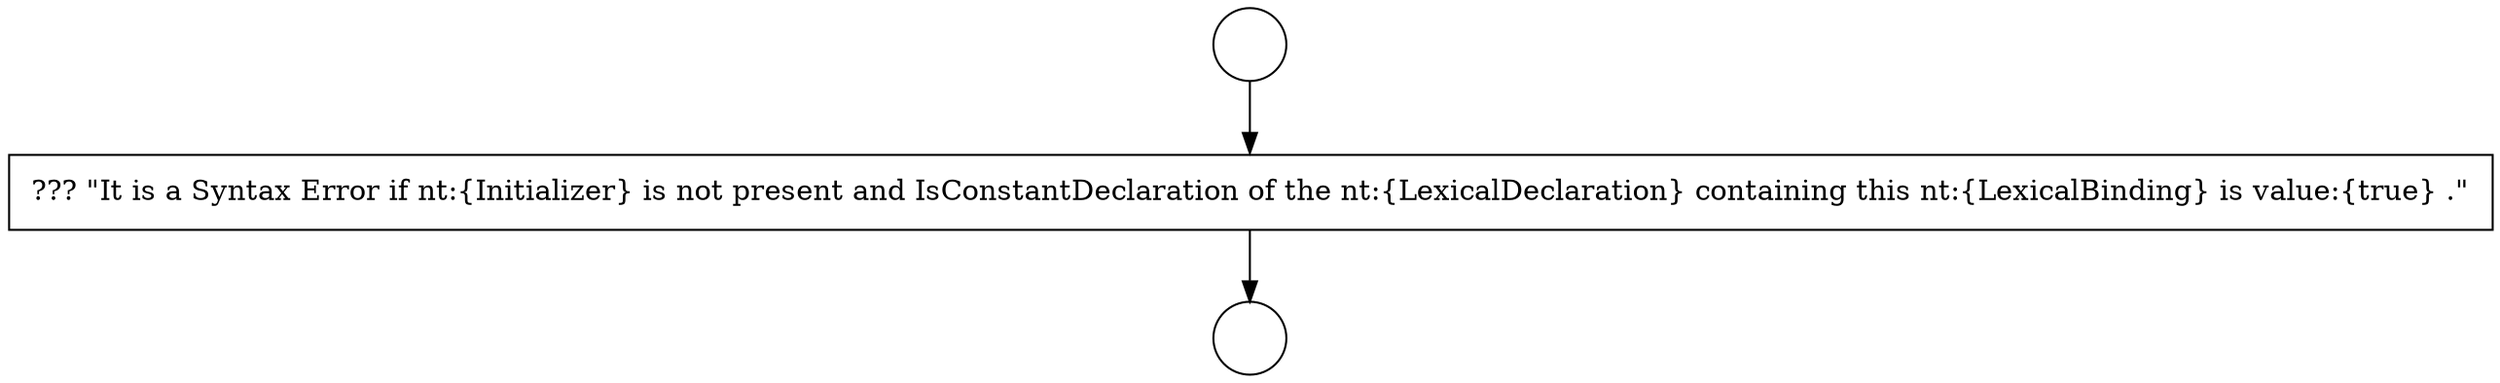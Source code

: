 digraph {
  node19932 [shape=circle label=" " color="black" fillcolor="white" style=filled]
  node19934 [shape=none, margin=0, label=<<font color="black">
    <table border="0" cellborder="1" cellspacing="0" cellpadding="10">
      <tr><td align="left">??? &quot;It is a Syntax Error if nt:{Initializer} is not present and IsConstantDeclaration of the nt:{LexicalDeclaration} containing this nt:{LexicalBinding} is value:{true} .&quot;</td></tr>
    </table>
  </font>> color="black" fillcolor="white" style=filled]
  node19933 [shape=circle label=" " color="black" fillcolor="white" style=filled]
  node19932 -> node19934 [ color="black"]
  node19934 -> node19933 [ color="black"]
}
